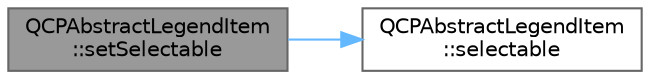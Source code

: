 digraph "QCPAbstractLegendItem::setSelectable"
{
 // LATEX_PDF_SIZE
  bgcolor="transparent";
  edge [fontname=Helvetica,fontsize=10,labelfontname=Helvetica,labelfontsize=10];
  node [fontname=Helvetica,fontsize=10,shape=box,height=0.2,width=0.4];
  rankdir="LR";
  Node1 [label="QCPAbstractLegendItem\l::setSelectable",height=0.2,width=0.4,color="gray40", fillcolor="grey60", style="filled", fontcolor="black",tooltip=" "];
  Node1 -> Node2 [color="steelblue1",style="solid"];
  Node2 [label="QCPAbstractLegendItem\l::selectable",height=0.2,width=0.4,color="grey40", fillcolor="white", style="filled",URL="$class_q_c_p_abstract_legend_item.html#af054a668038bcd7e35a35a07d1e79a23",tooltip=" "];
}
